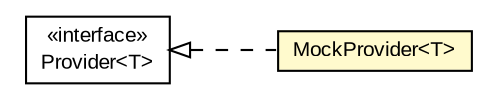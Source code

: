 #!/usr/local/bin/dot
#
# Class diagram 
# Generated by UMLGraph version R5_6-24-gf6e263 (http://www.umlgraph.org/)
#

digraph G {
	edge [fontname="arial",fontsize=10,labelfontname="arial",labelfontsize=10];
	node [fontname="arial",fontsize=10,shape=plaintext];
	nodesep=0.25;
	ranksep=0.5;
	rankdir=LR;
	// com.gwtplatform.tester.MockProvider<T>
	c349766 [label=<<table title="com.gwtplatform.tester.MockProvider" border="0" cellborder="1" cellspacing="0" cellpadding="2" port="p" bgcolor="lemonChiffon" href="./MockProvider.html">
		<tr><td><table border="0" cellspacing="0" cellpadding="1">
<tr><td align="center" balign="center"> MockProvider&lt;T&gt; </td></tr>
		</table></td></tr>
		</table>>, URL="./MockProvider.html", fontname="arial", fontcolor="black", fontsize=10.0];
	//com.gwtplatform.tester.MockProvider<T> implements com.google.inject.Provider<T>
	c350340:p -> c349766:p [dir=back,arrowtail=empty,style=dashed];
	// com.google.inject.Provider<T>
	c350340 [label=<<table title="com.google.inject.Provider" border="0" cellborder="1" cellspacing="0" cellpadding="2" port="p" href="http://google-guice.googlecode.com/svn/trunk/javadoc/com/google/inject/Provider.html">
		<tr><td><table border="0" cellspacing="0" cellpadding="1">
<tr><td align="center" balign="center"> &#171;interface&#187; </td></tr>
<tr><td align="center" balign="center"> Provider&lt;T&gt; </td></tr>
		</table></td></tr>
		</table>>, URL="http://google-guice.googlecode.com/svn/trunk/javadoc/com/google/inject/Provider.html", fontname="arial", fontcolor="black", fontsize=10.0];
}

